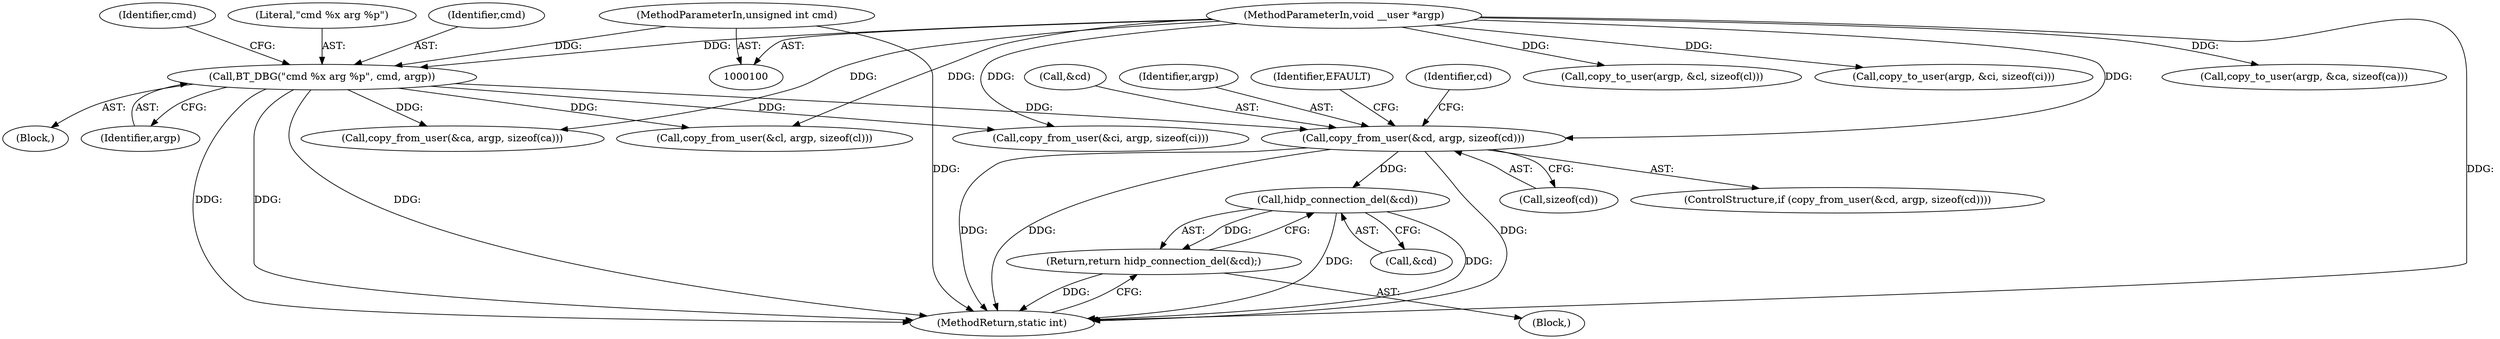 digraph "0_linux_a1616a5ac99ede5d605047a9012481ce7ff18b16@API" {
"1000214" [label="(Call,copy_from_user(&cd, argp, sizeof(cd)))"];
"1000112" [label="(Call,BT_DBG(\"cmd %x arg %p\", cmd, argp))"];
"1000102" [label="(MethodParameterIn,unsigned int cmd)"];
"1000103" [label="(MethodParameterIn,void __user *argp)"];
"1000224" [label="(Call,hidp_connection_del(&cd))"];
"1000223" [label="(Return,return hidp_connection_del(&cd);)"];
"1000224" [label="(Call,hidp_connection_del(&cd))"];
"1000112" [label="(Call,BT_DBG(\"cmd %x arg %p\", cmd, argp))"];
"1000114" [label="(Identifier,cmd)"];
"1000301" [label="(MethodReturn,static int)"];
"1000118" [label="(Block,)"];
"1000218" [label="(Call,sizeof(cd))"];
"1000102" [label="(MethodParameterIn,unsigned int cmd)"];
"1000222" [label="(Identifier,EFAULT)"];
"1000213" [label="(ControlStructure,if (copy_from_user(&cd, argp, sizeof(cd))))"];
"1000256" [label="(Call,copy_to_user(argp, &cl, sizeof(cl)))"];
"1000223" [label="(Return,return hidp_connection_del(&cd);)"];
"1000225" [label="(Call,&cd)"];
"1000214" [label="(Call,copy_from_user(&cd, argp, sizeof(cd)))"];
"1000287" [label="(Call,copy_to_user(argp, &ci, sizeof(ci)))"];
"1000229" [label="(Call,copy_from_user(&cl, argp, sizeof(cl)))"];
"1000226" [label="(Identifier,cd)"];
"1000117" [label="(Identifier,cmd)"];
"1000215" [label="(Call,&cd)"];
"1000269" [label="(Call,copy_from_user(&ci, argp, sizeof(ci)))"];
"1000104" [label="(Block,)"];
"1000115" [label="(Identifier,argp)"];
"1000103" [label="(MethodParameterIn,void __user *argp)"];
"1000189" [label="(Call,copy_to_user(argp, &ca, sizeof(ca)))"];
"1000217" [label="(Identifier,argp)"];
"1000113" [label="(Literal,\"cmd %x arg %p\")"];
"1000128" [label="(Call,copy_from_user(&ca, argp, sizeof(ca)))"];
"1000214" -> "1000213"  [label="AST: "];
"1000214" -> "1000218"  [label="CFG: "];
"1000215" -> "1000214"  [label="AST: "];
"1000217" -> "1000214"  [label="AST: "];
"1000218" -> "1000214"  [label="AST: "];
"1000222" -> "1000214"  [label="CFG: "];
"1000226" -> "1000214"  [label="CFG: "];
"1000214" -> "1000301"  [label="DDG: "];
"1000214" -> "1000301"  [label="DDG: "];
"1000214" -> "1000301"  [label="DDG: "];
"1000112" -> "1000214"  [label="DDG: "];
"1000103" -> "1000214"  [label="DDG: "];
"1000214" -> "1000224"  [label="DDG: "];
"1000112" -> "1000104"  [label="AST: "];
"1000112" -> "1000115"  [label="CFG: "];
"1000113" -> "1000112"  [label="AST: "];
"1000114" -> "1000112"  [label="AST: "];
"1000115" -> "1000112"  [label="AST: "];
"1000117" -> "1000112"  [label="CFG: "];
"1000112" -> "1000301"  [label="DDG: "];
"1000112" -> "1000301"  [label="DDG: "];
"1000112" -> "1000301"  [label="DDG: "];
"1000102" -> "1000112"  [label="DDG: "];
"1000103" -> "1000112"  [label="DDG: "];
"1000112" -> "1000128"  [label="DDG: "];
"1000112" -> "1000229"  [label="DDG: "];
"1000112" -> "1000269"  [label="DDG: "];
"1000102" -> "1000100"  [label="AST: "];
"1000102" -> "1000301"  [label="DDG: "];
"1000103" -> "1000100"  [label="AST: "];
"1000103" -> "1000301"  [label="DDG: "];
"1000103" -> "1000128"  [label="DDG: "];
"1000103" -> "1000189"  [label="DDG: "];
"1000103" -> "1000229"  [label="DDG: "];
"1000103" -> "1000256"  [label="DDG: "];
"1000103" -> "1000269"  [label="DDG: "];
"1000103" -> "1000287"  [label="DDG: "];
"1000224" -> "1000223"  [label="AST: "];
"1000224" -> "1000225"  [label="CFG: "];
"1000225" -> "1000224"  [label="AST: "];
"1000223" -> "1000224"  [label="CFG: "];
"1000224" -> "1000301"  [label="DDG: "];
"1000224" -> "1000301"  [label="DDG: "];
"1000224" -> "1000223"  [label="DDG: "];
"1000223" -> "1000118"  [label="AST: "];
"1000301" -> "1000223"  [label="CFG: "];
"1000223" -> "1000301"  [label="DDG: "];
}
